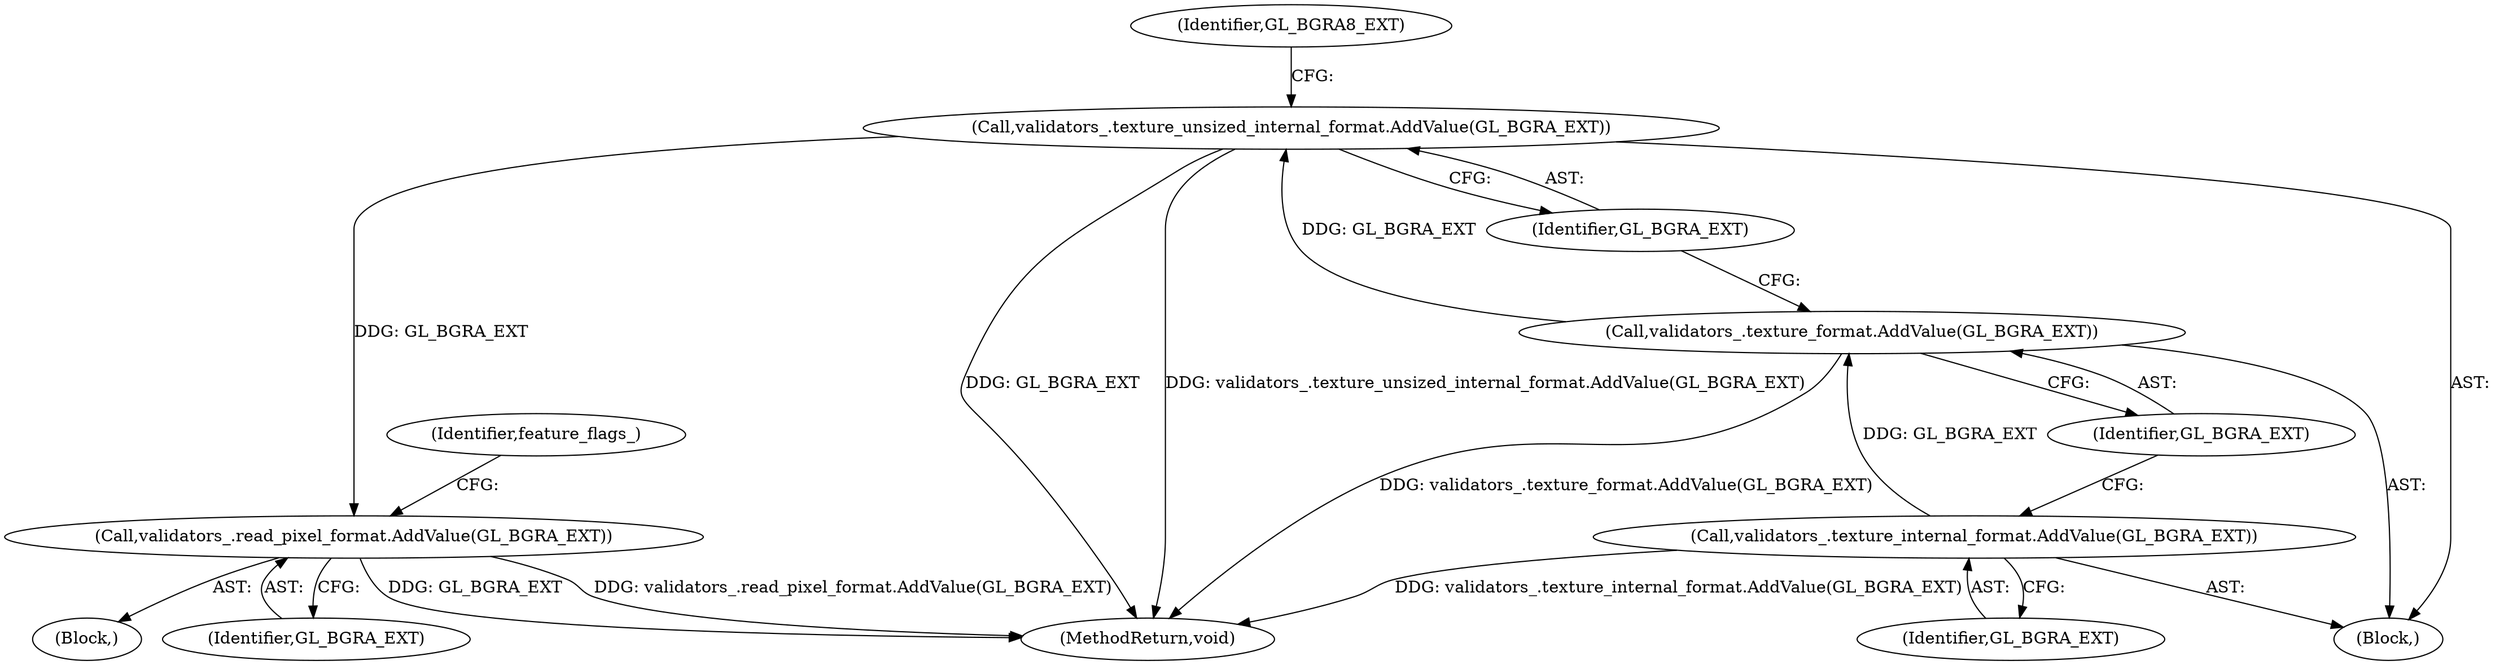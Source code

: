 digraph "0_Chrome_a4150b688a754d3d10d2ca385155b1c95d77d6ae_0@API" {
"1000911" [label="(Call,validators_.read_pixel_format.AddValue(GL_BGRA_EXT))"];
"1000855" [label="(Call,validators_.texture_unsized_internal_format.AddValue(GL_BGRA_EXT))"];
"1000853" [label="(Call,validators_.texture_format.AddValue(GL_BGRA_EXT))"];
"1000851" [label="(Call,validators_.texture_internal_format.AddValue(GL_BGRA_EXT))"];
"1000854" [label="(Identifier,GL_BGRA_EXT)"];
"1000855" [label="(Call,validators_.texture_unsized_internal_format.AddValue(GL_BGRA_EXT))"];
"1002478" [label="(MethodReturn,void)"];
"1000853" [label="(Call,validators_.texture_format.AddValue(GL_BGRA_EXT))"];
"1000903" [label="(Block,)"];
"1000915" [label="(Identifier,feature_flags_)"];
"1000843" [label="(Block,)"];
"1000856" [label="(Identifier,GL_BGRA_EXT)"];
"1000911" [label="(Call,validators_.read_pixel_format.AddValue(GL_BGRA_EXT))"];
"1000852" [label="(Identifier,GL_BGRA_EXT)"];
"1000858" [label="(Identifier,GL_BGRA8_EXT)"];
"1000912" [label="(Identifier,GL_BGRA_EXT)"];
"1000851" [label="(Call,validators_.texture_internal_format.AddValue(GL_BGRA_EXT))"];
"1000911" -> "1000903"  [label="AST: "];
"1000911" -> "1000912"  [label="CFG: "];
"1000912" -> "1000911"  [label="AST: "];
"1000915" -> "1000911"  [label="CFG: "];
"1000911" -> "1002478"  [label="DDG: validators_.read_pixel_format.AddValue(GL_BGRA_EXT)"];
"1000911" -> "1002478"  [label="DDG: GL_BGRA_EXT"];
"1000855" -> "1000911"  [label="DDG: GL_BGRA_EXT"];
"1000855" -> "1000843"  [label="AST: "];
"1000855" -> "1000856"  [label="CFG: "];
"1000856" -> "1000855"  [label="AST: "];
"1000858" -> "1000855"  [label="CFG: "];
"1000855" -> "1002478"  [label="DDG: validators_.texture_unsized_internal_format.AddValue(GL_BGRA_EXT)"];
"1000855" -> "1002478"  [label="DDG: GL_BGRA_EXT"];
"1000853" -> "1000855"  [label="DDG: GL_BGRA_EXT"];
"1000853" -> "1000843"  [label="AST: "];
"1000853" -> "1000854"  [label="CFG: "];
"1000854" -> "1000853"  [label="AST: "];
"1000856" -> "1000853"  [label="CFG: "];
"1000853" -> "1002478"  [label="DDG: validators_.texture_format.AddValue(GL_BGRA_EXT)"];
"1000851" -> "1000853"  [label="DDG: GL_BGRA_EXT"];
"1000851" -> "1000843"  [label="AST: "];
"1000851" -> "1000852"  [label="CFG: "];
"1000852" -> "1000851"  [label="AST: "];
"1000854" -> "1000851"  [label="CFG: "];
"1000851" -> "1002478"  [label="DDG: validators_.texture_internal_format.AddValue(GL_BGRA_EXT)"];
}
